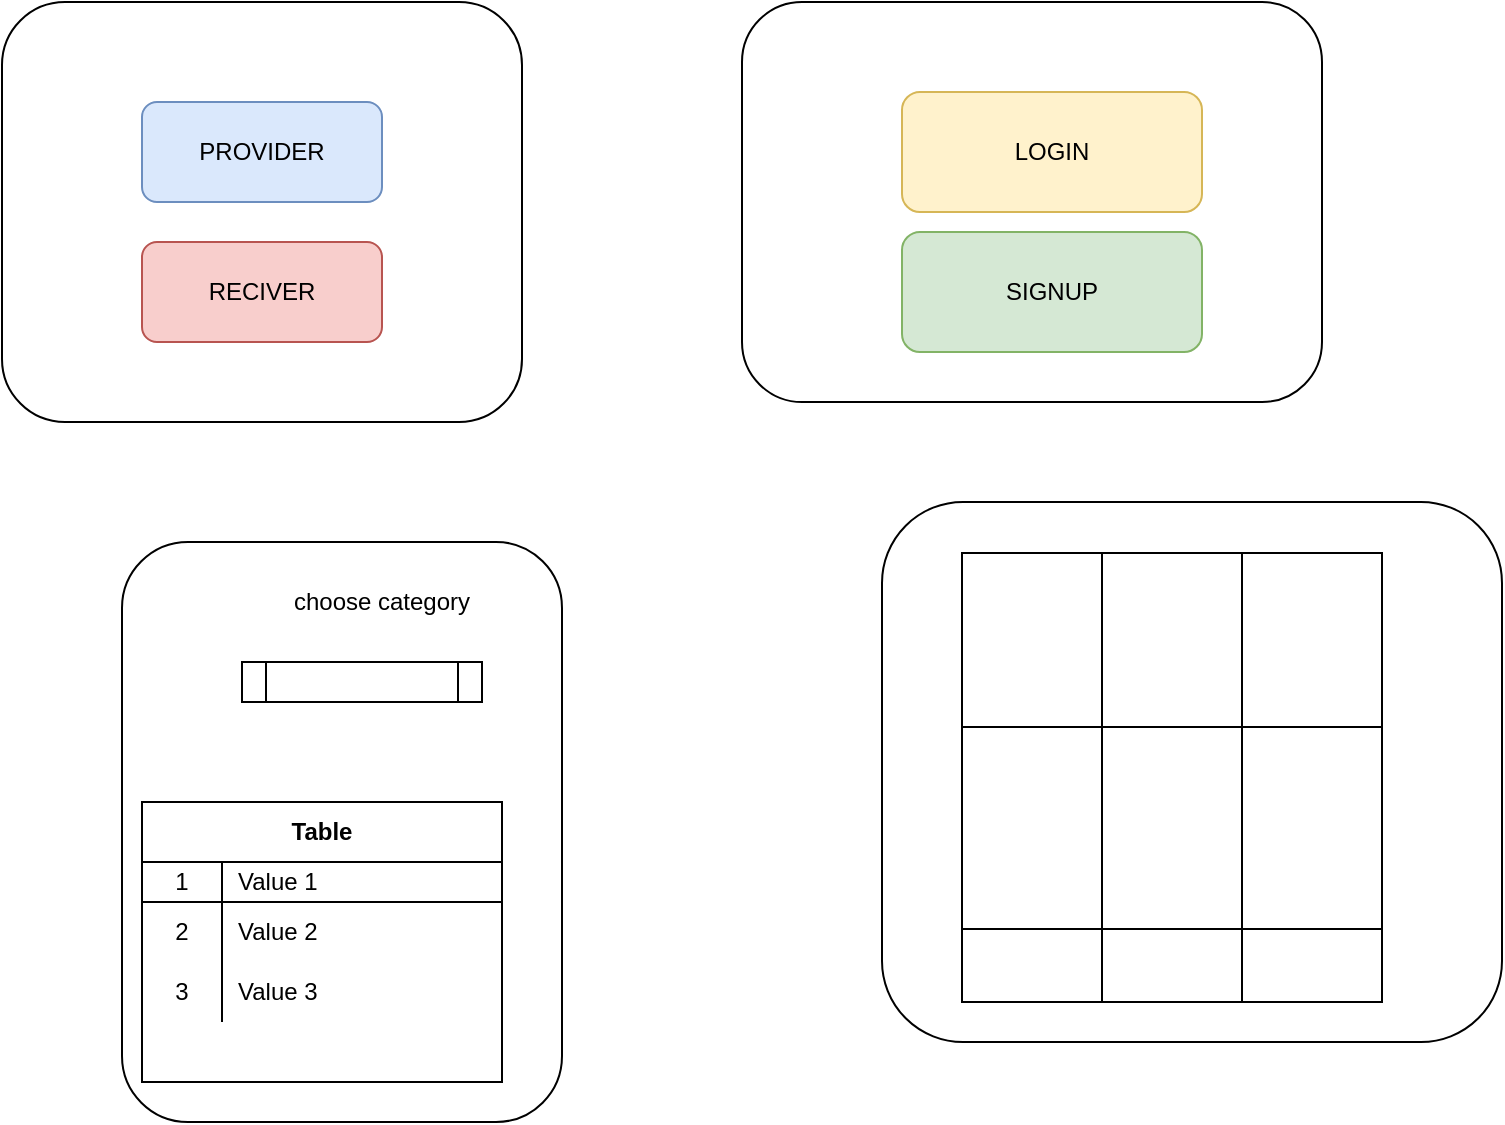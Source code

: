 <mxfile version="14.6.3" type="github">
  <diagram id="hBVZQtiB4tx4bC_61tEL" name="Page-1">
    <mxGraphModel dx="1038" dy="547" grid="1" gridSize="10" guides="1" tooltips="1" connect="1" arrows="1" fold="1" page="1" pageScale="1" pageWidth="1100" pageHeight="850" math="0" shadow="0">
      <root>
        <mxCell id="0" />
        <mxCell id="1" parent="0" />
        <mxCell id="DHaG8NmXC3Zvu9ioILnj-1" value="" style="rounded=1;whiteSpace=wrap;html=1;" vertex="1" parent="1">
          <mxGeometry x="20" y="10" width="260" height="210" as="geometry" />
        </mxCell>
        <mxCell id="DHaG8NmXC3Zvu9ioILnj-2" value="PROVIDER" style="rounded=1;whiteSpace=wrap;html=1;fillColor=#dae8fc;strokeColor=#6c8ebf;" vertex="1" parent="1">
          <mxGeometry x="90" y="60" width="120" height="50" as="geometry" />
        </mxCell>
        <mxCell id="DHaG8NmXC3Zvu9ioILnj-3" value="RECIVER" style="rounded=1;whiteSpace=wrap;html=1;fillColor=#f8cecc;strokeColor=#b85450;" vertex="1" parent="1">
          <mxGeometry x="90" y="130" width="120" height="50" as="geometry" />
        </mxCell>
        <mxCell id="DHaG8NmXC3Zvu9ioILnj-5" value="" style="rounded=1;whiteSpace=wrap;html=1;" vertex="1" parent="1">
          <mxGeometry x="390" y="10" width="290" height="200" as="geometry" />
        </mxCell>
        <mxCell id="DHaG8NmXC3Zvu9ioILnj-6" value="SIGNUP" style="rounded=1;whiteSpace=wrap;html=1;fillColor=#d5e8d4;strokeColor=#82b366;" vertex="1" parent="1">
          <mxGeometry x="470" y="125" width="150" height="60" as="geometry" />
        </mxCell>
        <mxCell id="DHaG8NmXC3Zvu9ioILnj-7" value="LOGIN" style="rounded=1;whiteSpace=wrap;html=1;fillColor=#fff2cc;strokeColor=#d6b656;" vertex="1" parent="1">
          <mxGeometry x="470" y="55" width="150" height="60" as="geometry" />
        </mxCell>
        <mxCell id="DHaG8NmXC3Zvu9ioILnj-8" value="" style="rounded=1;whiteSpace=wrap;html=1;" vertex="1" parent="1">
          <mxGeometry x="80" y="280" width="220" height="290" as="geometry" />
        </mxCell>
        <mxCell id="DHaG8NmXC3Zvu9ioILnj-9" value="" style="shape=process;whiteSpace=wrap;html=1;backgroundOutline=1;" vertex="1" parent="1">
          <mxGeometry x="140" y="340" width="120" height="20" as="geometry" />
        </mxCell>
        <mxCell id="DHaG8NmXC3Zvu9ioILnj-15" value="Table" style="shape=table;html=1;whiteSpace=wrap;startSize=30;container=1;collapsible=0;childLayout=tableLayout;fixedRows=1;rowLines=0;fontStyle=1;align=center;" vertex="1" parent="1">
          <mxGeometry x="90" y="410" width="180" height="140" as="geometry" />
        </mxCell>
        <mxCell id="DHaG8NmXC3Zvu9ioILnj-16" value="" style="shape=partialRectangle;html=1;whiteSpace=wrap;collapsible=0;dropTarget=0;pointerEvents=0;fillColor=none;top=0;left=0;bottom=1;right=0;points=[[0,0.5],[1,0.5]];portConstraint=eastwest;" vertex="1" parent="DHaG8NmXC3Zvu9ioILnj-15">
          <mxGeometry y="30" width="180" height="20" as="geometry" />
        </mxCell>
        <mxCell id="DHaG8NmXC3Zvu9ioILnj-17" value="1" style="shape=partialRectangle;html=1;whiteSpace=wrap;connectable=0;fillColor=none;top=0;left=0;bottom=0;right=0;overflow=hidden;" vertex="1" parent="DHaG8NmXC3Zvu9ioILnj-16">
          <mxGeometry width="40" height="20" as="geometry" />
        </mxCell>
        <mxCell id="DHaG8NmXC3Zvu9ioILnj-18" value="Value 1" style="shape=partialRectangle;html=1;whiteSpace=wrap;connectable=0;fillColor=none;top=0;left=0;bottom=0;right=0;align=left;spacingLeft=6;overflow=hidden;" vertex="1" parent="DHaG8NmXC3Zvu9ioILnj-16">
          <mxGeometry x="40" width="140" height="20" as="geometry" />
        </mxCell>
        <mxCell id="DHaG8NmXC3Zvu9ioILnj-19" value="" style="shape=partialRectangle;html=1;whiteSpace=wrap;collapsible=0;dropTarget=0;pointerEvents=0;fillColor=none;top=0;left=0;bottom=0;right=0;points=[[0,0.5],[1,0.5]];portConstraint=eastwest;" vertex="1" parent="DHaG8NmXC3Zvu9ioILnj-15">
          <mxGeometry y="50" width="180" height="30" as="geometry" />
        </mxCell>
        <mxCell id="DHaG8NmXC3Zvu9ioILnj-20" value="2" style="shape=partialRectangle;html=1;whiteSpace=wrap;connectable=0;fillColor=none;top=0;left=0;bottom=0;right=0;overflow=hidden;" vertex="1" parent="DHaG8NmXC3Zvu9ioILnj-19">
          <mxGeometry width="40" height="30" as="geometry" />
        </mxCell>
        <mxCell id="DHaG8NmXC3Zvu9ioILnj-21" value="Value 2" style="shape=partialRectangle;html=1;whiteSpace=wrap;connectable=0;fillColor=none;top=0;left=0;bottom=0;right=0;align=left;spacingLeft=6;overflow=hidden;" vertex="1" parent="DHaG8NmXC3Zvu9ioILnj-19">
          <mxGeometry x="40" width="140" height="30" as="geometry" />
        </mxCell>
        <mxCell id="DHaG8NmXC3Zvu9ioILnj-22" value="" style="shape=partialRectangle;html=1;whiteSpace=wrap;collapsible=0;dropTarget=0;pointerEvents=0;fillColor=none;top=0;left=0;bottom=0;right=0;points=[[0,0.5],[1,0.5]];portConstraint=eastwest;" vertex="1" parent="DHaG8NmXC3Zvu9ioILnj-15">
          <mxGeometry y="80" width="180" height="30" as="geometry" />
        </mxCell>
        <mxCell id="DHaG8NmXC3Zvu9ioILnj-23" value="3" style="shape=partialRectangle;html=1;whiteSpace=wrap;connectable=0;fillColor=none;top=0;left=0;bottom=0;right=0;overflow=hidden;" vertex="1" parent="DHaG8NmXC3Zvu9ioILnj-22">
          <mxGeometry width="40" height="30" as="geometry" />
        </mxCell>
        <mxCell id="DHaG8NmXC3Zvu9ioILnj-24" value="Value 3" style="shape=partialRectangle;html=1;whiteSpace=wrap;connectable=0;fillColor=none;top=0;left=0;bottom=0;right=0;align=left;spacingLeft=6;overflow=hidden;" vertex="1" parent="DHaG8NmXC3Zvu9ioILnj-22">
          <mxGeometry x="40" width="140" height="30" as="geometry" />
        </mxCell>
        <mxCell id="DHaG8NmXC3Zvu9ioILnj-25" value="choose category" style="text;html=1;strokeColor=none;fillColor=none;align=center;verticalAlign=middle;whiteSpace=wrap;rounded=0;" vertex="1" parent="1">
          <mxGeometry x="160" y="300" width="100" height="20" as="geometry" />
        </mxCell>
        <mxCell id="DHaG8NmXC3Zvu9ioILnj-26" value="" style="rounded=1;whiteSpace=wrap;html=1;" vertex="1" parent="1">
          <mxGeometry x="460" y="260" width="310" height="270" as="geometry" />
        </mxCell>
        <mxCell id="DHaG8NmXC3Zvu9ioILnj-27" value="" style="shape=table;html=1;whiteSpace=wrap;startSize=0;container=1;collapsible=0;childLayout=tableLayout;" vertex="1" parent="1">
          <mxGeometry x="500" y="285.5" width="210" height="224.5" as="geometry" />
        </mxCell>
        <mxCell id="DHaG8NmXC3Zvu9ioILnj-28" value="" style="shape=partialRectangle;html=1;whiteSpace=wrap;collapsible=0;dropTarget=0;pointerEvents=0;fillColor=none;top=0;left=0;bottom=0;right=0;points=[[0,0.5],[1,0.5]];portConstraint=eastwest;" vertex="1" parent="DHaG8NmXC3Zvu9ioILnj-27">
          <mxGeometry width="210" height="87" as="geometry" />
        </mxCell>
        <mxCell id="DHaG8NmXC3Zvu9ioILnj-29" value="" style="shape=partialRectangle;html=1;whiteSpace=wrap;connectable=0;fillColor=none;top=0;left=0;bottom=0;right=0;overflow=hidden;" vertex="1" parent="DHaG8NmXC3Zvu9ioILnj-28">
          <mxGeometry width="70" height="87" as="geometry" />
        </mxCell>
        <mxCell id="DHaG8NmXC3Zvu9ioILnj-30" value="" style="shape=partialRectangle;html=1;whiteSpace=wrap;connectable=0;fillColor=none;top=0;left=0;bottom=0;right=0;overflow=hidden;" vertex="1" parent="DHaG8NmXC3Zvu9ioILnj-28">
          <mxGeometry x="70" width="70" height="87" as="geometry" />
        </mxCell>
        <mxCell id="DHaG8NmXC3Zvu9ioILnj-31" value="" style="shape=partialRectangle;html=1;whiteSpace=wrap;connectable=0;fillColor=none;top=0;left=0;bottom=0;right=0;overflow=hidden;" vertex="1" parent="DHaG8NmXC3Zvu9ioILnj-28">
          <mxGeometry x="140" width="70" height="87" as="geometry" />
        </mxCell>
        <mxCell id="DHaG8NmXC3Zvu9ioILnj-32" value="" style="shape=partialRectangle;html=1;whiteSpace=wrap;collapsible=0;dropTarget=0;pointerEvents=0;fillColor=none;top=0;left=0;bottom=0;right=0;points=[[0,0.5],[1,0.5]];portConstraint=eastwest;" vertex="1" parent="DHaG8NmXC3Zvu9ioILnj-27">
          <mxGeometry y="87" width="210" height="101" as="geometry" />
        </mxCell>
        <mxCell id="DHaG8NmXC3Zvu9ioILnj-33" value="" style="shape=partialRectangle;html=1;whiteSpace=wrap;connectable=0;fillColor=none;top=0;left=0;bottom=0;right=0;overflow=hidden;" vertex="1" parent="DHaG8NmXC3Zvu9ioILnj-32">
          <mxGeometry width="70" height="101" as="geometry" />
        </mxCell>
        <mxCell id="DHaG8NmXC3Zvu9ioILnj-34" value="" style="shape=partialRectangle;html=1;whiteSpace=wrap;connectable=0;fillColor=none;top=0;left=0;bottom=0;right=0;overflow=hidden;" vertex="1" parent="DHaG8NmXC3Zvu9ioILnj-32">
          <mxGeometry x="70" width="70" height="101" as="geometry" />
        </mxCell>
        <mxCell id="DHaG8NmXC3Zvu9ioILnj-35" value="" style="shape=partialRectangle;html=1;whiteSpace=wrap;connectable=0;fillColor=none;top=0;left=0;bottom=0;right=0;overflow=hidden;" vertex="1" parent="DHaG8NmXC3Zvu9ioILnj-32">
          <mxGeometry x="140" width="70" height="101" as="geometry" />
        </mxCell>
        <mxCell id="DHaG8NmXC3Zvu9ioILnj-36" value="" style="shape=partialRectangle;html=1;whiteSpace=wrap;collapsible=0;dropTarget=0;pointerEvents=0;fillColor=none;top=0;left=0;bottom=0;right=0;points=[[0,0.5],[1,0.5]];portConstraint=eastwest;" vertex="1" parent="DHaG8NmXC3Zvu9ioILnj-27">
          <mxGeometry y="188" width="210" height="37" as="geometry" />
        </mxCell>
        <mxCell id="DHaG8NmXC3Zvu9ioILnj-37" value="" style="shape=partialRectangle;html=1;whiteSpace=wrap;connectable=0;fillColor=none;top=0;left=0;bottom=0;right=0;overflow=hidden;" vertex="1" parent="DHaG8NmXC3Zvu9ioILnj-36">
          <mxGeometry width="70" height="37" as="geometry" />
        </mxCell>
        <mxCell id="DHaG8NmXC3Zvu9ioILnj-38" value="" style="shape=partialRectangle;html=1;whiteSpace=wrap;connectable=0;fillColor=none;top=0;left=0;bottom=0;right=0;overflow=hidden;" vertex="1" parent="DHaG8NmXC3Zvu9ioILnj-36">
          <mxGeometry x="70" width="70" height="37" as="geometry" />
        </mxCell>
        <mxCell id="DHaG8NmXC3Zvu9ioILnj-39" value="" style="shape=partialRectangle;html=1;whiteSpace=wrap;connectable=0;fillColor=none;top=0;left=0;bottom=0;right=0;overflow=hidden;" vertex="1" parent="DHaG8NmXC3Zvu9ioILnj-36">
          <mxGeometry x="140" width="70" height="37" as="geometry" />
        </mxCell>
      </root>
    </mxGraphModel>
  </diagram>
</mxfile>
